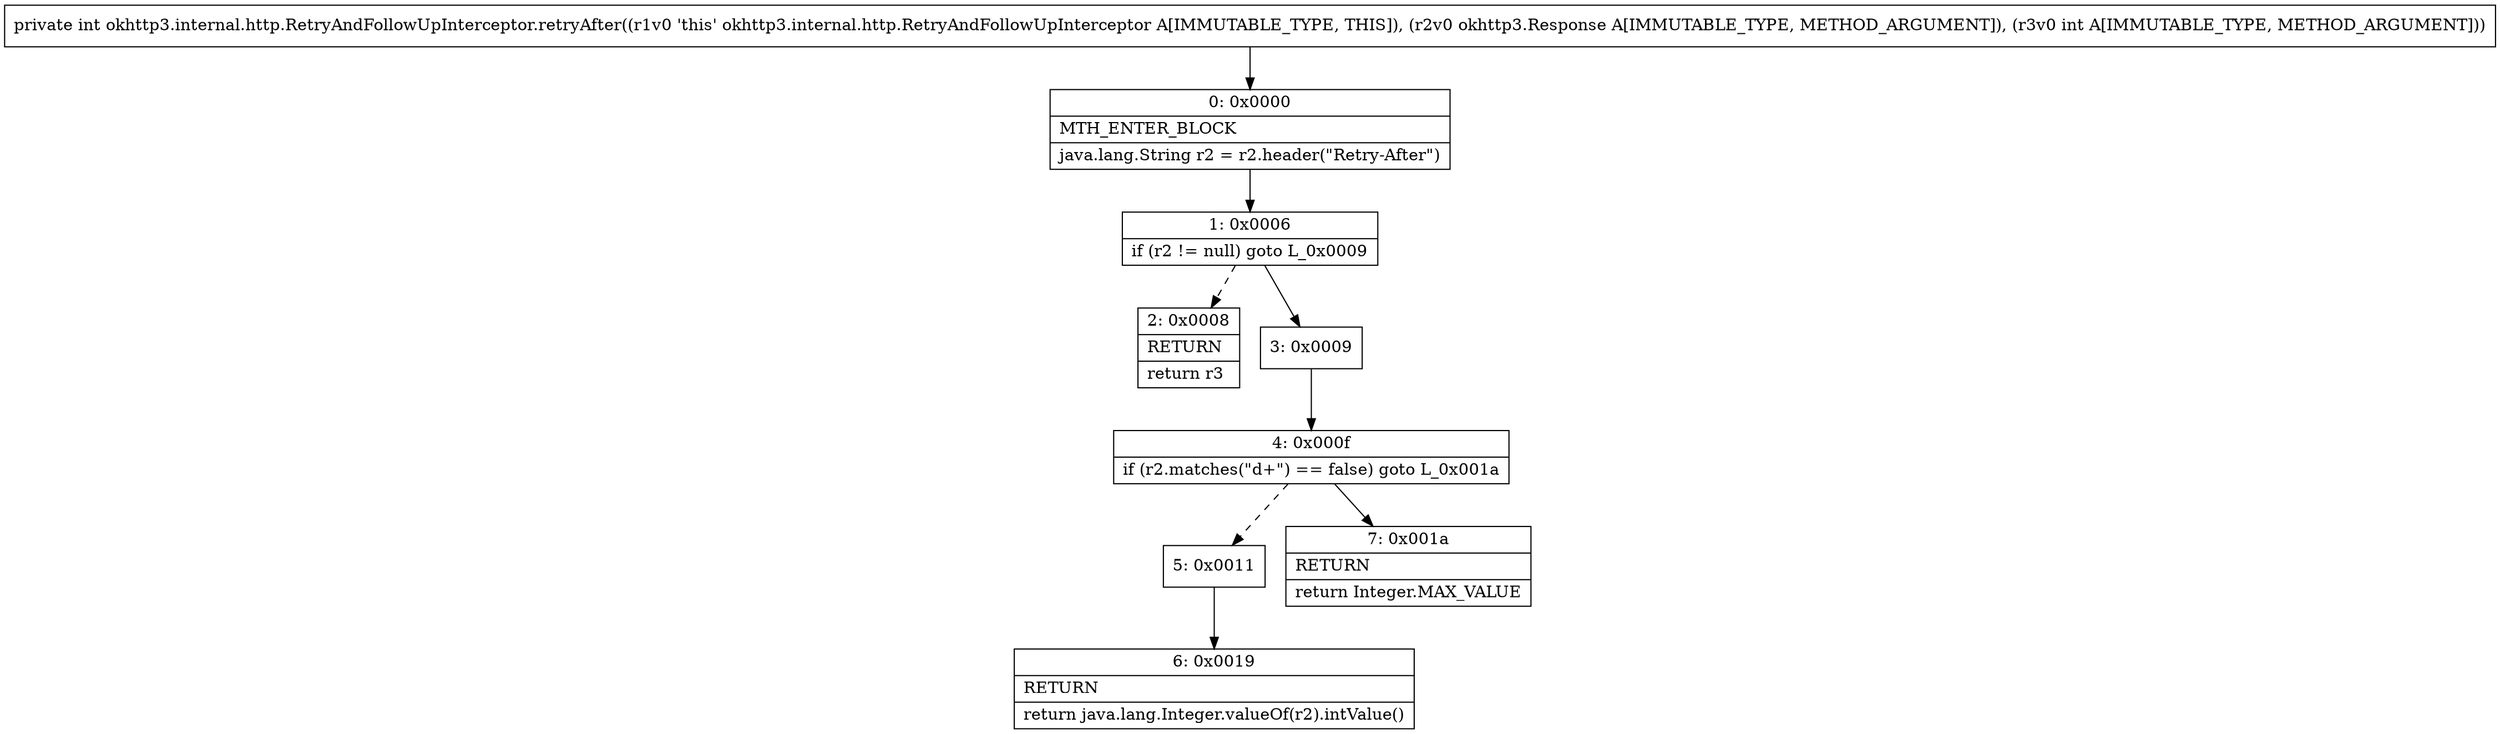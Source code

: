 digraph "CFG forokhttp3.internal.http.RetryAndFollowUpInterceptor.retryAfter(Lokhttp3\/Response;I)I" {
Node_0 [shape=record,label="{0\:\ 0x0000|MTH_ENTER_BLOCK\l|java.lang.String r2 = r2.header(\"Retry\-After\")\l}"];
Node_1 [shape=record,label="{1\:\ 0x0006|if (r2 != null) goto L_0x0009\l}"];
Node_2 [shape=record,label="{2\:\ 0x0008|RETURN\l|return r3\l}"];
Node_3 [shape=record,label="{3\:\ 0x0009}"];
Node_4 [shape=record,label="{4\:\ 0x000f|if (r2.matches(\"d+\") == false) goto L_0x001a\l}"];
Node_5 [shape=record,label="{5\:\ 0x0011}"];
Node_6 [shape=record,label="{6\:\ 0x0019|RETURN\l|return java.lang.Integer.valueOf(r2).intValue()\l}"];
Node_7 [shape=record,label="{7\:\ 0x001a|RETURN\l|return Integer.MAX_VALUE\l}"];
MethodNode[shape=record,label="{private int okhttp3.internal.http.RetryAndFollowUpInterceptor.retryAfter((r1v0 'this' okhttp3.internal.http.RetryAndFollowUpInterceptor A[IMMUTABLE_TYPE, THIS]), (r2v0 okhttp3.Response A[IMMUTABLE_TYPE, METHOD_ARGUMENT]), (r3v0 int A[IMMUTABLE_TYPE, METHOD_ARGUMENT])) }"];
MethodNode -> Node_0;
Node_0 -> Node_1;
Node_1 -> Node_2[style=dashed];
Node_1 -> Node_3;
Node_3 -> Node_4;
Node_4 -> Node_5[style=dashed];
Node_4 -> Node_7;
Node_5 -> Node_6;
}

